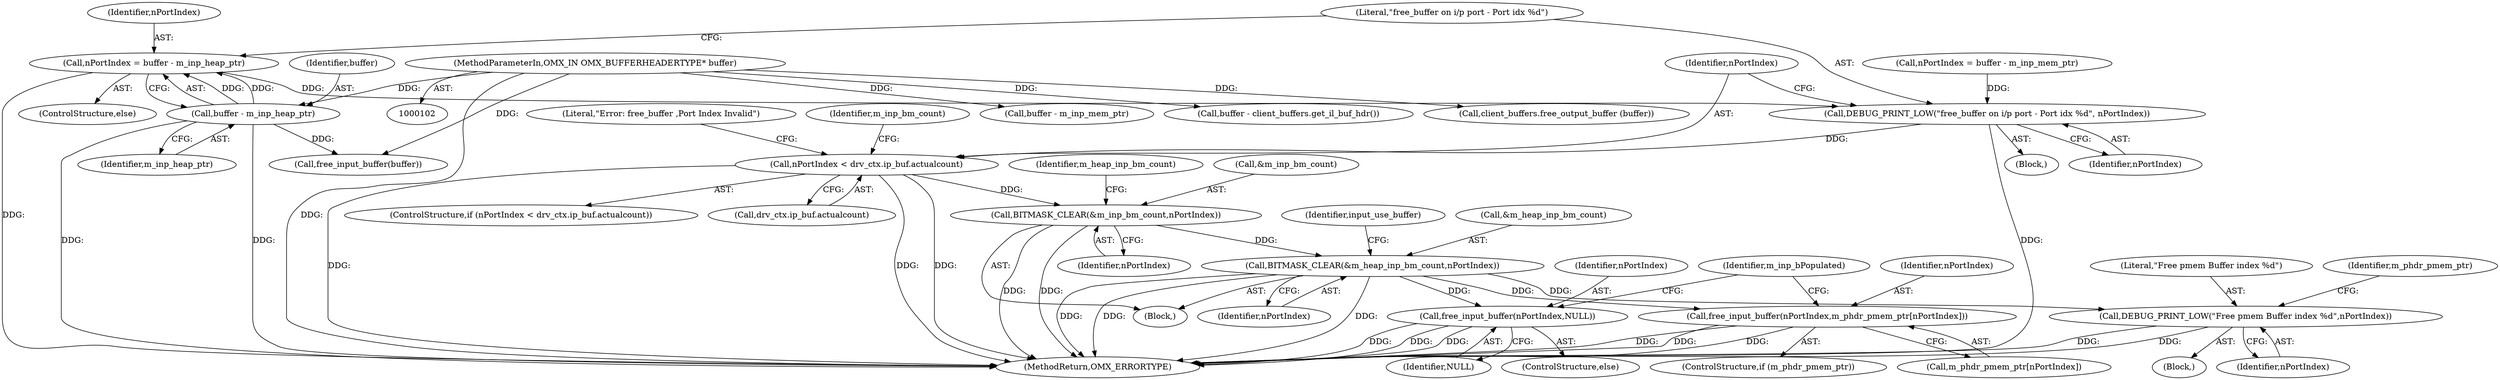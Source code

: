 digraph "1_Android_46e305be6e670a5a0041b0b4861122a0f1aabefa_0@integer" {
"1000224" [label="(Call,nPortIndex = buffer - m_inp_heap_ptr)"];
"1000226" [label="(Call,buffer - m_inp_heap_ptr)"];
"1000105" [label="(MethodParameterIn,OMX_IN OMX_BUFFERHEADERTYPE* buffer)"];
"1000229" [label="(Call,DEBUG_PRINT_LOW(\"free_buffer on i/p port - Port idx %d\", nPortIndex))"];
"1000233" [label="(Call,nPortIndex < drv_ctx.ip_buf.actualcount)"];
"1000241" [label="(Call,BITMASK_CLEAR(&m_inp_bm_count,nPortIndex))"];
"1000245" [label="(Call,BITMASK_CLEAR(&m_heap_inp_bm_count,nPortIndex))"];
"1000254" [label="(Call,DEBUG_PRINT_LOW(\"Free pmem Buffer index %d\",nPortIndex))"];
"1000270" [label="(Call,free_input_buffer(nPortIndex,m_phdr_pmem_ptr[nPortIndex]))"];
"1000276" [label="(Call,free_input_buffer(nPortIndex,NULL))"];
"1000242" [label="(Call,&m_inp_bm_count)"];
"1000241" [label="(Call,BITMASK_CLEAR(&m_inp_bm_count,nPortIndex))"];
"1000253" [label="(Block,)"];
"1000280" [label="(Call,free_input_buffer(buffer))"];
"1000211" [label="(Block,)"];
"1000248" [label="(Identifier,nPortIndex)"];
"1000224" [label="(Call,nPortIndex = buffer - m_inp_heap_ptr)"];
"1000226" [label="(Call,buffer - m_inp_heap_ptr)"];
"1000299" [label="(Literal,\"Error: free_buffer ,Port Index Invalid\")"];
"1000254" [label="(Call,DEBUG_PRINT_LOW(\"Free pmem Buffer index %d\",nPortIndex))"];
"1000255" [label="(Literal,\"Free pmem Buffer index %d\")"];
"1000232" [label="(ControlStructure,if (nPortIndex < drv_ctx.ip_buf.actualcount))"];
"1000270" [label="(Call,free_input_buffer(nPortIndex,m_phdr_pmem_ptr[nPortIndex]))"];
"1000278" [label="(Identifier,NULL)"];
"1000228" [label="(Identifier,m_inp_heap_ptr)"];
"1000243" [label="(Identifier,m_inp_bm_count)"];
"1000230" [label="(Literal,\"free_buffer on i/p port - Port idx %d\")"];
"1000246" [label="(Call,&m_heap_inp_bm_count)"];
"1000244" [label="(Identifier,nPortIndex)"];
"1000220" [label="(Call,buffer - m_inp_mem_ptr)"];
"1000431" [label="(MethodReturn,OMX_ERRORTYPE)"];
"1000258" [label="(Identifier,m_phdr_pmem_ptr)"];
"1000276" [label="(Call,free_input_buffer(nPortIndex,NULL))"];
"1000240" [label="(Block,)"];
"1000229" [label="(Call,DEBUG_PRINT_LOW(\"free_buffer on i/p port - Port idx %d\", nPortIndex))"];
"1000268" [label="(ControlStructure,if (m_phdr_pmem_ptr))"];
"1000223" [label="(ControlStructure,else)"];
"1000272" [label="(Call,m_phdr_pmem_ptr[nPortIndex])"];
"1000218" [label="(Call,nPortIndex = buffer - m_inp_mem_ptr)"];
"1000234" [label="(Identifier,nPortIndex)"];
"1000275" [label="(ControlStructure,else)"];
"1000233" [label="(Call,nPortIndex < drv_ctx.ip_buf.actualcount)"];
"1000329" [label="(Call,buffer - client_buffers.get_il_buf_hdr())"];
"1000256" [label="(Identifier,nPortIndex)"];
"1000351" [label="(Call,client_buffers.free_output_buffer (buffer))"];
"1000247" [label="(Identifier,m_heap_inp_bm_count)"];
"1000231" [label="(Identifier,nPortIndex)"];
"1000227" [label="(Identifier,buffer)"];
"1000283" [label="(Identifier,m_inp_bPopulated)"];
"1000235" [label="(Call,drv_ctx.ip_buf.actualcount)"];
"1000105" [label="(MethodParameterIn,OMX_IN OMX_BUFFERHEADERTYPE* buffer)"];
"1000251" [label="(Identifier,input_use_buffer)"];
"1000277" [label="(Identifier,nPortIndex)"];
"1000271" [label="(Identifier,nPortIndex)"];
"1000245" [label="(Call,BITMASK_CLEAR(&m_heap_inp_bm_count,nPortIndex))"];
"1000225" [label="(Identifier,nPortIndex)"];
"1000224" -> "1000223"  [label="AST: "];
"1000224" -> "1000226"  [label="CFG: "];
"1000225" -> "1000224"  [label="AST: "];
"1000226" -> "1000224"  [label="AST: "];
"1000230" -> "1000224"  [label="CFG: "];
"1000224" -> "1000431"  [label="DDG: "];
"1000226" -> "1000224"  [label="DDG: "];
"1000226" -> "1000224"  [label="DDG: "];
"1000224" -> "1000229"  [label="DDG: "];
"1000226" -> "1000228"  [label="CFG: "];
"1000227" -> "1000226"  [label="AST: "];
"1000228" -> "1000226"  [label="AST: "];
"1000226" -> "1000431"  [label="DDG: "];
"1000226" -> "1000431"  [label="DDG: "];
"1000105" -> "1000226"  [label="DDG: "];
"1000226" -> "1000280"  [label="DDG: "];
"1000105" -> "1000102"  [label="AST: "];
"1000105" -> "1000431"  [label="DDG: "];
"1000105" -> "1000220"  [label="DDG: "];
"1000105" -> "1000280"  [label="DDG: "];
"1000105" -> "1000329"  [label="DDG: "];
"1000105" -> "1000351"  [label="DDG: "];
"1000229" -> "1000211"  [label="AST: "];
"1000229" -> "1000231"  [label="CFG: "];
"1000230" -> "1000229"  [label="AST: "];
"1000231" -> "1000229"  [label="AST: "];
"1000234" -> "1000229"  [label="CFG: "];
"1000229" -> "1000431"  [label="DDG: "];
"1000218" -> "1000229"  [label="DDG: "];
"1000229" -> "1000233"  [label="DDG: "];
"1000233" -> "1000232"  [label="AST: "];
"1000233" -> "1000235"  [label="CFG: "];
"1000234" -> "1000233"  [label="AST: "];
"1000235" -> "1000233"  [label="AST: "];
"1000243" -> "1000233"  [label="CFG: "];
"1000299" -> "1000233"  [label="CFG: "];
"1000233" -> "1000431"  [label="DDG: "];
"1000233" -> "1000431"  [label="DDG: "];
"1000233" -> "1000431"  [label="DDG: "];
"1000233" -> "1000241"  [label="DDG: "];
"1000241" -> "1000240"  [label="AST: "];
"1000241" -> "1000244"  [label="CFG: "];
"1000242" -> "1000241"  [label="AST: "];
"1000244" -> "1000241"  [label="AST: "];
"1000247" -> "1000241"  [label="CFG: "];
"1000241" -> "1000431"  [label="DDG: "];
"1000241" -> "1000431"  [label="DDG: "];
"1000241" -> "1000245"  [label="DDG: "];
"1000245" -> "1000240"  [label="AST: "];
"1000245" -> "1000248"  [label="CFG: "];
"1000246" -> "1000245"  [label="AST: "];
"1000248" -> "1000245"  [label="AST: "];
"1000251" -> "1000245"  [label="CFG: "];
"1000245" -> "1000431"  [label="DDG: "];
"1000245" -> "1000431"  [label="DDG: "];
"1000245" -> "1000431"  [label="DDG: "];
"1000245" -> "1000254"  [label="DDG: "];
"1000245" -> "1000270"  [label="DDG: "];
"1000245" -> "1000276"  [label="DDG: "];
"1000254" -> "1000253"  [label="AST: "];
"1000254" -> "1000256"  [label="CFG: "];
"1000255" -> "1000254"  [label="AST: "];
"1000256" -> "1000254"  [label="AST: "];
"1000258" -> "1000254"  [label="CFG: "];
"1000254" -> "1000431"  [label="DDG: "];
"1000254" -> "1000431"  [label="DDG: "];
"1000270" -> "1000268"  [label="AST: "];
"1000270" -> "1000272"  [label="CFG: "];
"1000271" -> "1000270"  [label="AST: "];
"1000272" -> "1000270"  [label="AST: "];
"1000283" -> "1000270"  [label="CFG: "];
"1000270" -> "1000431"  [label="DDG: "];
"1000270" -> "1000431"  [label="DDG: "];
"1000270" -> "1000431"  [label="DDG: "];
"1000276" -> "1000275"  [label="AST: "];
"1000276" -> "1000278"  [label="CFG: "];
"1000277" -> "1000276"  [label="AST: "];
"1000278" -> "1000276"  [label="AST: "];
"1000283" -> "1000276"  [label="CFG: "];
"1000276" -> "1000431"  [label="DDG: "];
"1000276" -> "1000431"  [label="DDG: "];
"1000276" -> "1000431"  [label="DDG: "];
}
